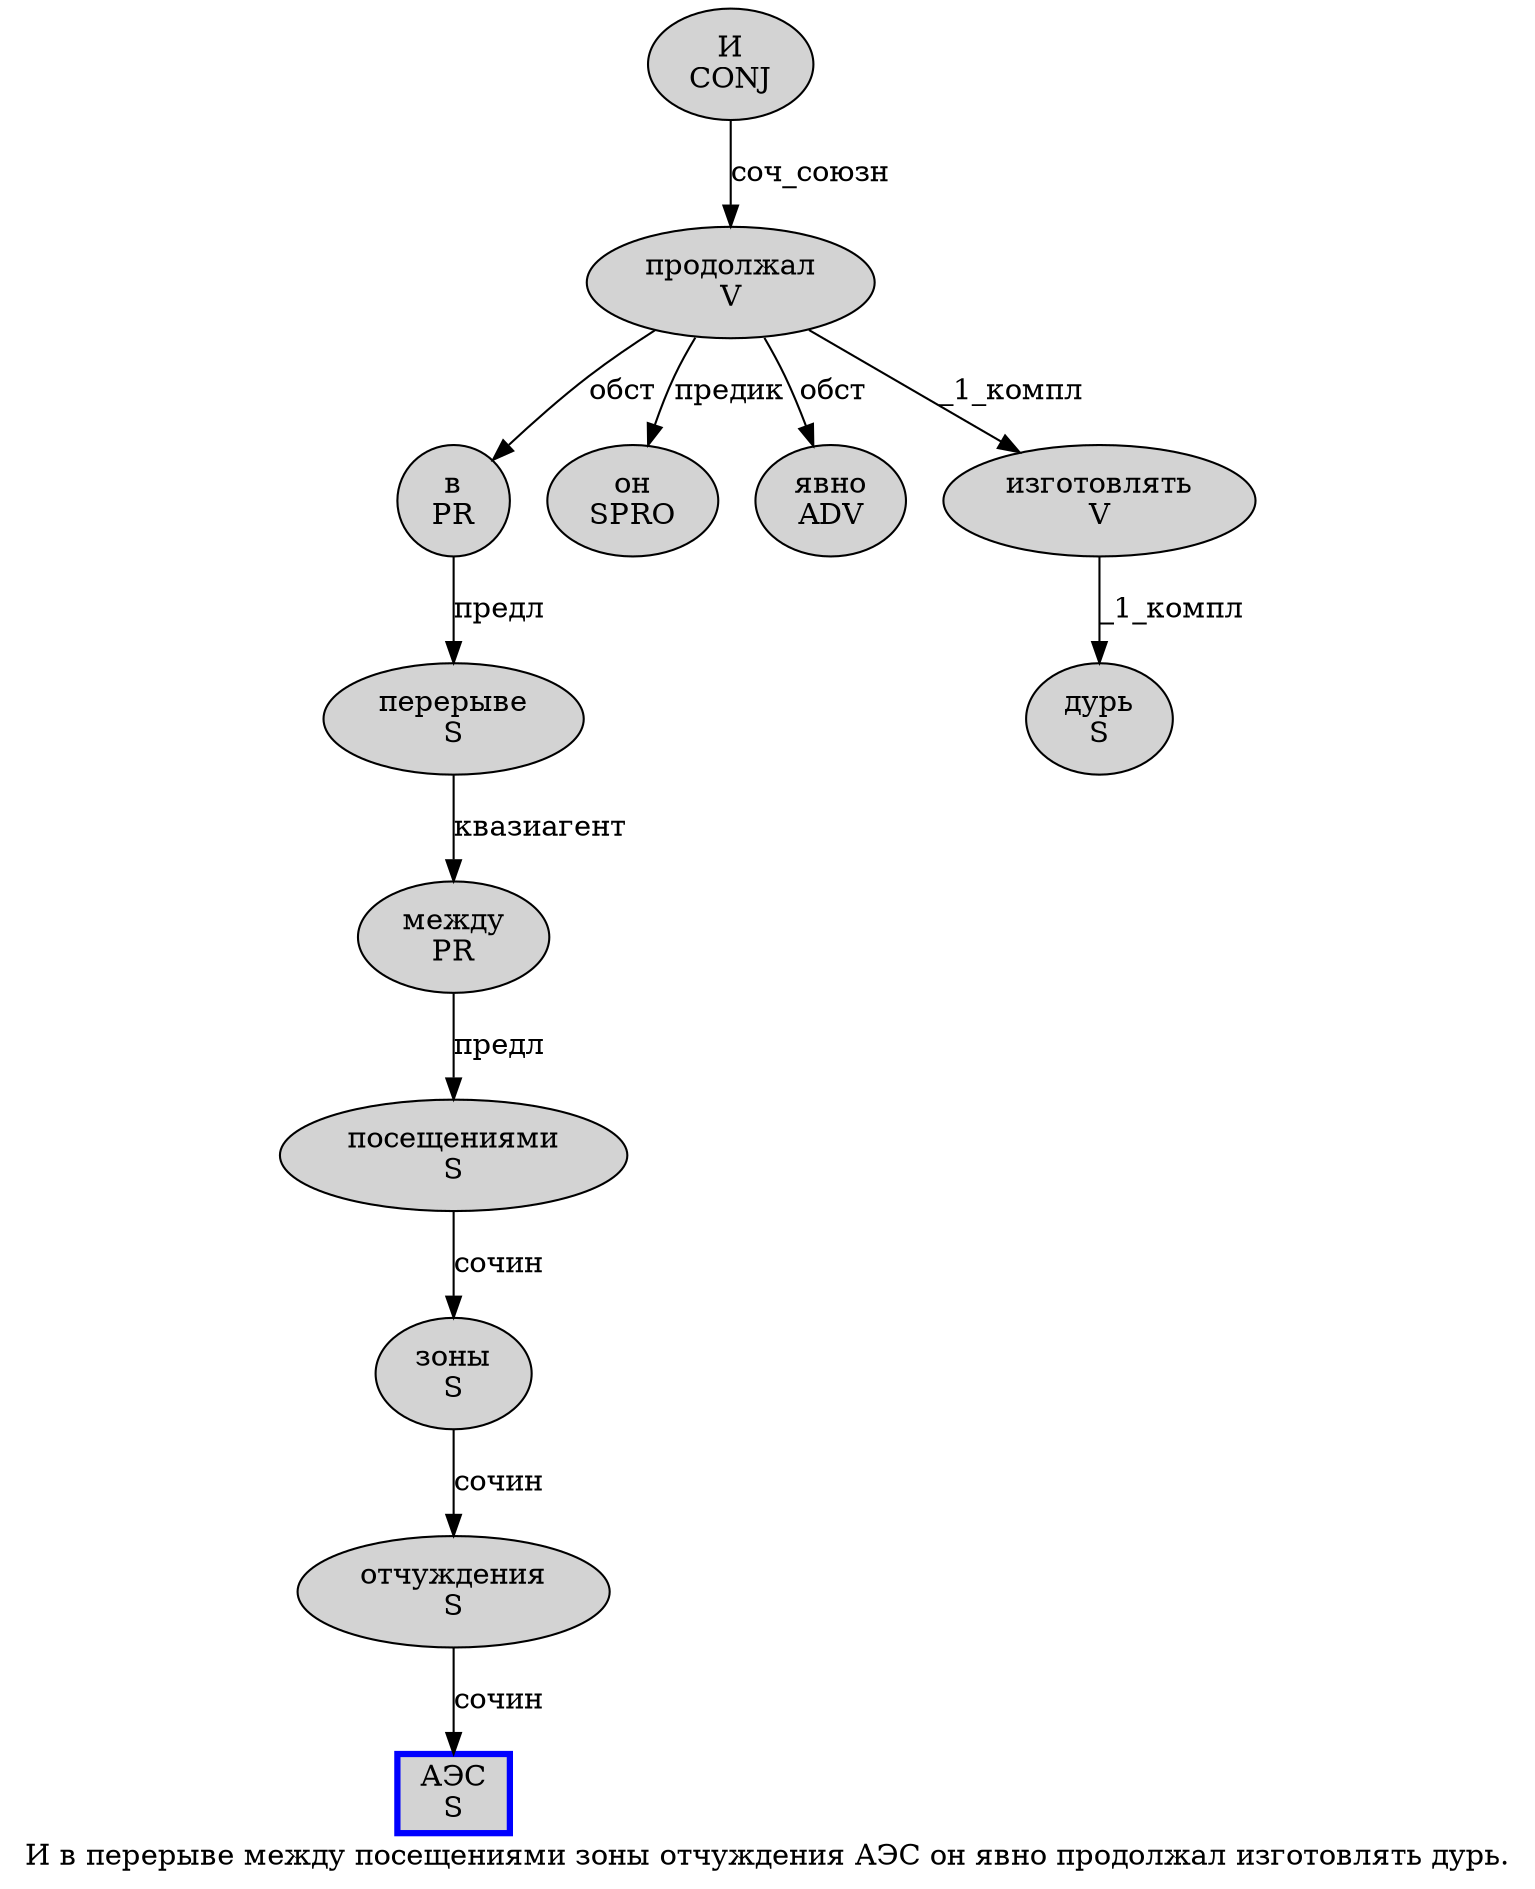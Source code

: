 digraph SENTENCE_4469 {
	graph [label="И в перерыве между посещениями зоны отчуждения АЭС он явно продолжал изготовлять дурь."]
	node [style=filled]
		0 [label="И
CONJ" color="" fillcolor=lightgray penwidth=1 shape=ellipse]
		1 [label="в
PR" color="" fillcolor=lightgray penwidth=1 shape=ellipse]
		2 [label="перерыве
S" color="" fillcolor=lightgray penwidth=1 shape=ellipse]
		3 [label="между
PR" color="" fillcolor=lightgray penwidth=1 shape=ellipse]
		4 [label="посещениями
S" color="" fillcolor=lightgray penwidth=1 shape=ellipse]
		5 [label="зоны
S" color="" fillcolor=lightgray penwidth=1 shape=ellipse]
		6 [label="отчуждения
S" color="" fillcolor=lightgray penwidth=1 shape=ellipse]
		7 [label="АЭС
S" color=blue fillcolor=lightgray penwidth=3 shape=box]
		8 [label="он
SPRO" color="" fillcolor=lightgray penwidth=1 shape=ellipse]
		9 [label="явно
ADV" color="" fillcolor=lightgray penwidth=1 shape=ellipse]
		10 [label="продолжал
V" color="" fillcolor=lightgray penwidth=1 shape=ellipse]
		11 [label="изготовлять
V" color="" fillcolor=lightgray penwidth=1 shape=ellipse]
		12 [label="дурь
S" color="" fillcolor=lightgray penwidth=1 shape=ellipse]
			10 -> 1 [label="обст"]
			10 -> 8 [label="предик"]
			10 -> 9 [label="обст"]
			10 -> 11 [label="_1_компл"]
			2 -> 3 [label="квазиагент"]
			11 -> 12 [label="_1_компл"]
			4 -> 5 [label="сочин"]
			0 -> 10 [label="соч_союзн"]
			5 -> 6 [label="сочин"]
			3 -> 4 [label="предл"]
			6 -> 7 [label="сочин"]
			1 -> 2 [label="предл"]
}